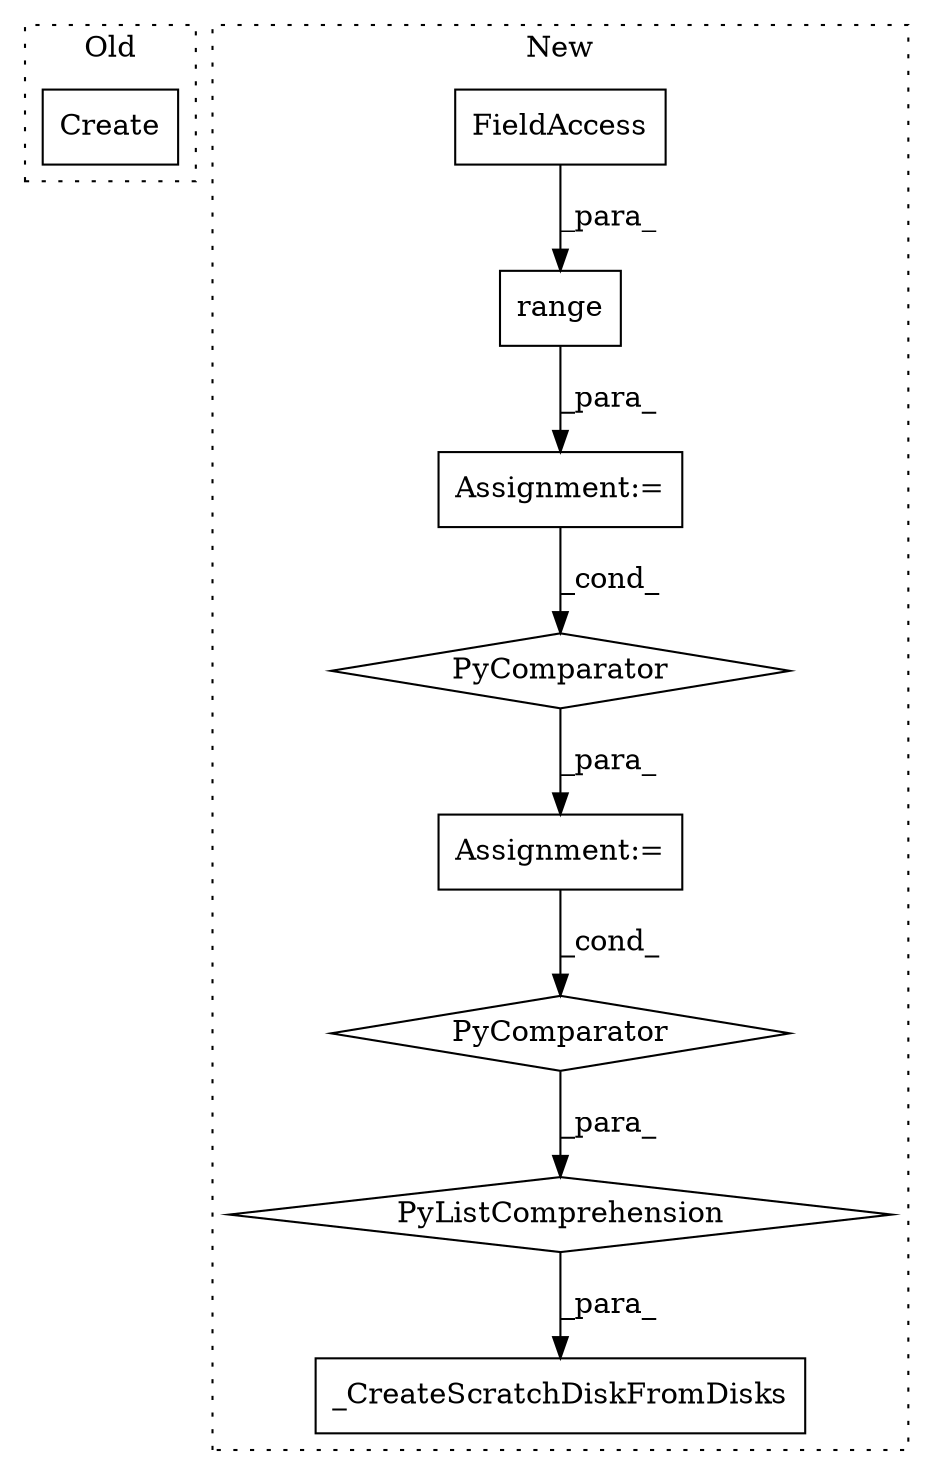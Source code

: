 digraph G {
subgraph cluster0 {
1 [label="Create" a="32" s="5606" l="8" shape="box"];
label = "Old";
style="dotted";
}
subgraph cluster1 {
2 [label="PyListComprehension" a="109" s="5816" l="153" shape="diamond"];
3 [label="PyComparator" a="113" s="5932" l="29" shape="diamond"];
4 [label="_CreateScratchDiskFromDisks" a="32" s="5974,6017" l="28,1" shape="box"];
5 [label="range" a="32" s="5742,5775" l="6,1" shape="box"];
6 [label="FieldAccess" a="22" s="5748" l="27" shape="box"];
7 [label="PyComparator" a="113" s="5735" l="50" shape="diamond"];
8 [label="Assignment:=" a="7" s="5735" l="50" shape="box"];
9 [label="Assignment:=" a="7" s="5932" l="29" shape="box"];
label = "New";
style="dotted";
}
2 -> 4 [label="_para_"];
3 -> 2 [label="_para_"];
5 -> 8 [label="_para_"];
6 -> 5 [label="_para_"];
7 -> 9 [label="_para_"];
8 -> 7 [label="_cond_"];
9 -> 3 [label="_cond_"];
}